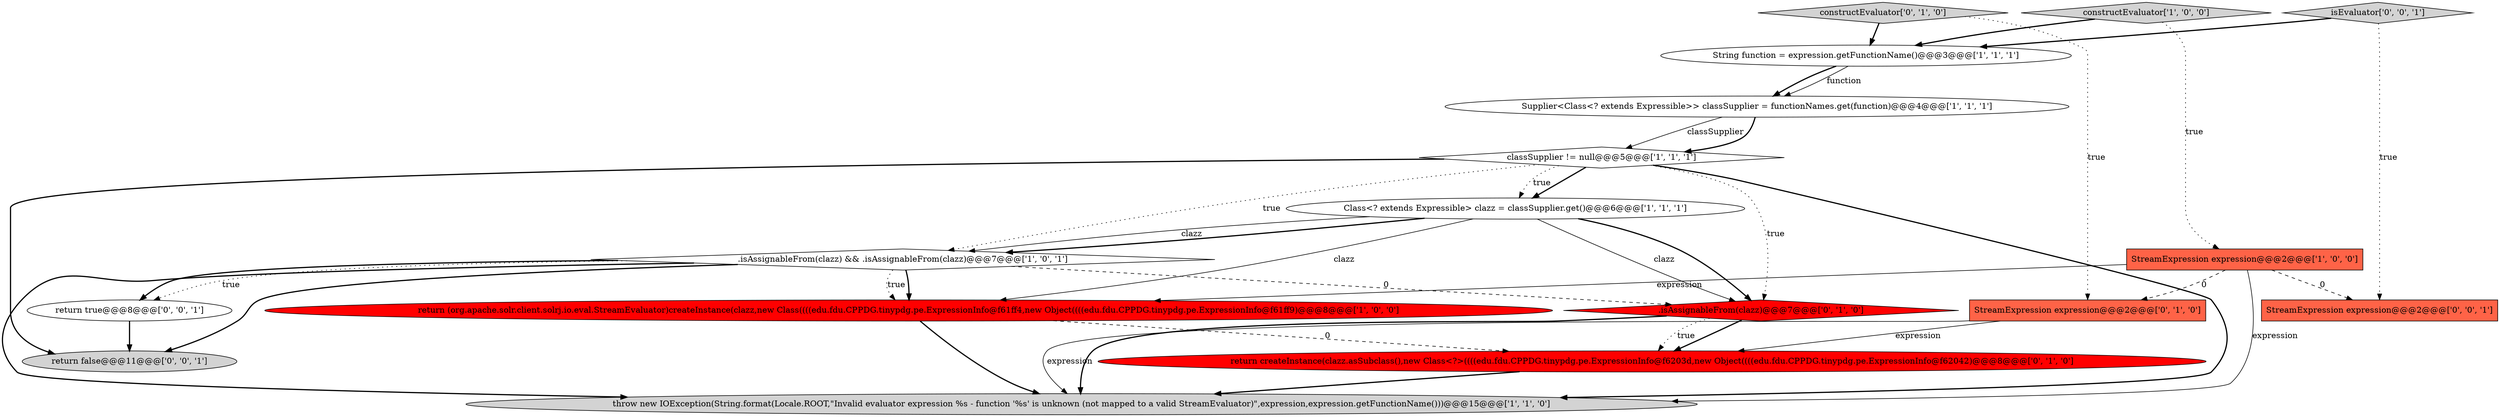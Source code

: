 digraph {
4 [style = filled, label = "String function = expression.getFunctionName()@@@3@@@['1', '1', '1']", fillcolor = white, shape = ellipse image = "AAA0AAABBB1BBB"];
11 [style = filled, label = "constructEvaluator['0', '1', '0']", fillcolor = lightgray, shape = diamond image = "AAA0AAABBB2BBB"];
0 [style = filled, label = "classSupplier != null@@@5@@@['1', '1', '1']", fillcolor = white, shape = diamond image = "AAA0AAABBB1BBB"];
12 [style = filled, label = "StreamExpression expression@@@2@@@['0', '1', '0']", fillcolor = tomato, shape = box image = "AAA1AAABBB2BBB"];
13 [style = filled, label = "isEvaluator['0', '0', '1']", fillcolor = lightgray, shape = diamond image = "AAA0AAABBB3BBB"];
2 [style = filled, label = "Supplier<Class<? extends Expressible>> classSupplier = functionNames.get(function)@@@4@@@['1', '1', '1']", fillcolor = white, shape = ellipse image = "AAA0AAABBB1BBB"];
16 [style = filled, label = "StreamExpression expression@@@2@@@['0', '0', '1']", fillcolor = tomato, shape = box image = "AAA0AAABBB3BBB"];
8 [style = filled, label = "return (org.apache.solr.client.solrj.io.eval.StreamEvaluator)createInstance(clazz,new Class((((edu.fdu.CPPDG.tinypdg.pe.ExpressionInfo@f61ff4,new Object((((edu.fdu.CPPDG.tinypdg.pe.ExpressionInfo@f61ff9)@@@8@@@['1', '0', '0']", fillcolor = red, shape = ellipse image = "AAA1AAABBB1BBB"];
5 [style = filled, label = "constructEvaluator['1', '0', '0']", fillcolor = lightgray, shape = diamond image = "AAA0AAABBB1BBB"];
14 [style = filled, label = "return false@@@11@@@['0', '0', '1']", fillcolor = lightgray, shape = ellipse image = "AAA0AAABBB3BBB"];
15 [style = filled, label = "return true@@@8@@@['0', '0', '1']", fillcolor = white, shape = ellipse image = "AAA0AAABBB3BBB"];
6 [style = filled, label = "Class<? extends Expressible> clazz = classSupplier.get()@@@6@@@['1', '1', '1']", fillcolor = white, shape = ellipse image = "AAA0AAABBB1BBB"];
1 [style = filled, label = ".isAssignableFrom(clazz) && .isAssignableFrom(clazz)@@@7@@@['1', '0', '1']", fillcolor = white, shape = diamond image = "AAA0AAABBB1BBB"];
3 [style = filled, label = "StreamExpression expression@@@2@@@['1', '0', '0']", fillcolor = tomato, shape = box image = "AAA1AAABBB1BBB"];
10 [style = filled, label = "return createInstance(clazz.asSubclass(),new Class<?>((((edu.fdu.CPPDG.tinypdg.pe.ExpressionInfo@f6203d,new Object((((edu.fdu.CPPDG.tinypdg.pe.ExpressionInfo@f62042)@@@8@@@['0', '1', '0']", fillcolor = red, shape = ellipse image = "AAA1AAABBB2BBB"];
9 [style = filled, label = ".isAssignableFrom(clazz)@@@7@@@['0', '1', '0']", fillcolor = red, shape = diamond image = "AAA1AAABBB2BBB"];
7 [style = filled, label = "throw new IOException(String.format(Locale.ROOT,\"Invalid evaluator expression %s - function '%s' is unknown (not mapped to a valid StreamEvaluator)\",expression,expression.getFunctionName()))@@@15@@@['1', '1', '0']", fillcolor = lightgray, shape = ellipse image = "AAA0AAABBB1BBB"];
13->16 [style = dotted, label="true"];
1->8 [style = bold, label=""];
8->10 [style = dashed, label="0"];
15->14 [style = bold, label=""];
0->6 [style = bold, label=""];
6->1 [style = solid, label="clazz"];
1->15 [style = bold, label=""];
11->4 [style = bold, label=""];
11->12 [style = dotted, label="true"];
12->7 [style = solid, label="expression"];
1->9 [style = dashed, label="0"];
2->0 [style = solid, label="classSupplier"];
4->2 [style = bold, label=""];
9->10 [style = bold, label=""];
5->3 [style = dotted, label="true"];
9->7 [style = bold, label=""];
0->6 [style = dotted, label="true"];
1->7 [style = bold, label=""];
10->7 [style = bold, label=""];
8->7 [style = bold, label=""];
3->7 [style = solid, label="expression"];
0->7 [style = bold, label=""];
6->1 [style = bold, label=""];
6->8 [style = solid, label="clazz"];
0->14 [style = bold, label=""];
2->0 [style = bold, label=""];
3->12 [style = dashed, label="0"];
4->2 [style = solid, label="function"];
1->15 [style = dotted, label="true"];
6->9 [style = solid, label="clazz"];
5->4 [style = bold, label=""];
1->8 [style = dotted, label="true"];
1->14 [style = bold, label=""];
3->8 [style = solid, label="expression"];
12->10 [style = solid, label="expression"];
6->9 [style = bold, label=""];
9->10 [style = dotted, label="true"];
0->9 [style = dotted, label="true"];
3->16 [style = dashed, label="0"];
0->1 [style = dotted, label="true"];
13->4 [style = bold, label=""];
}
